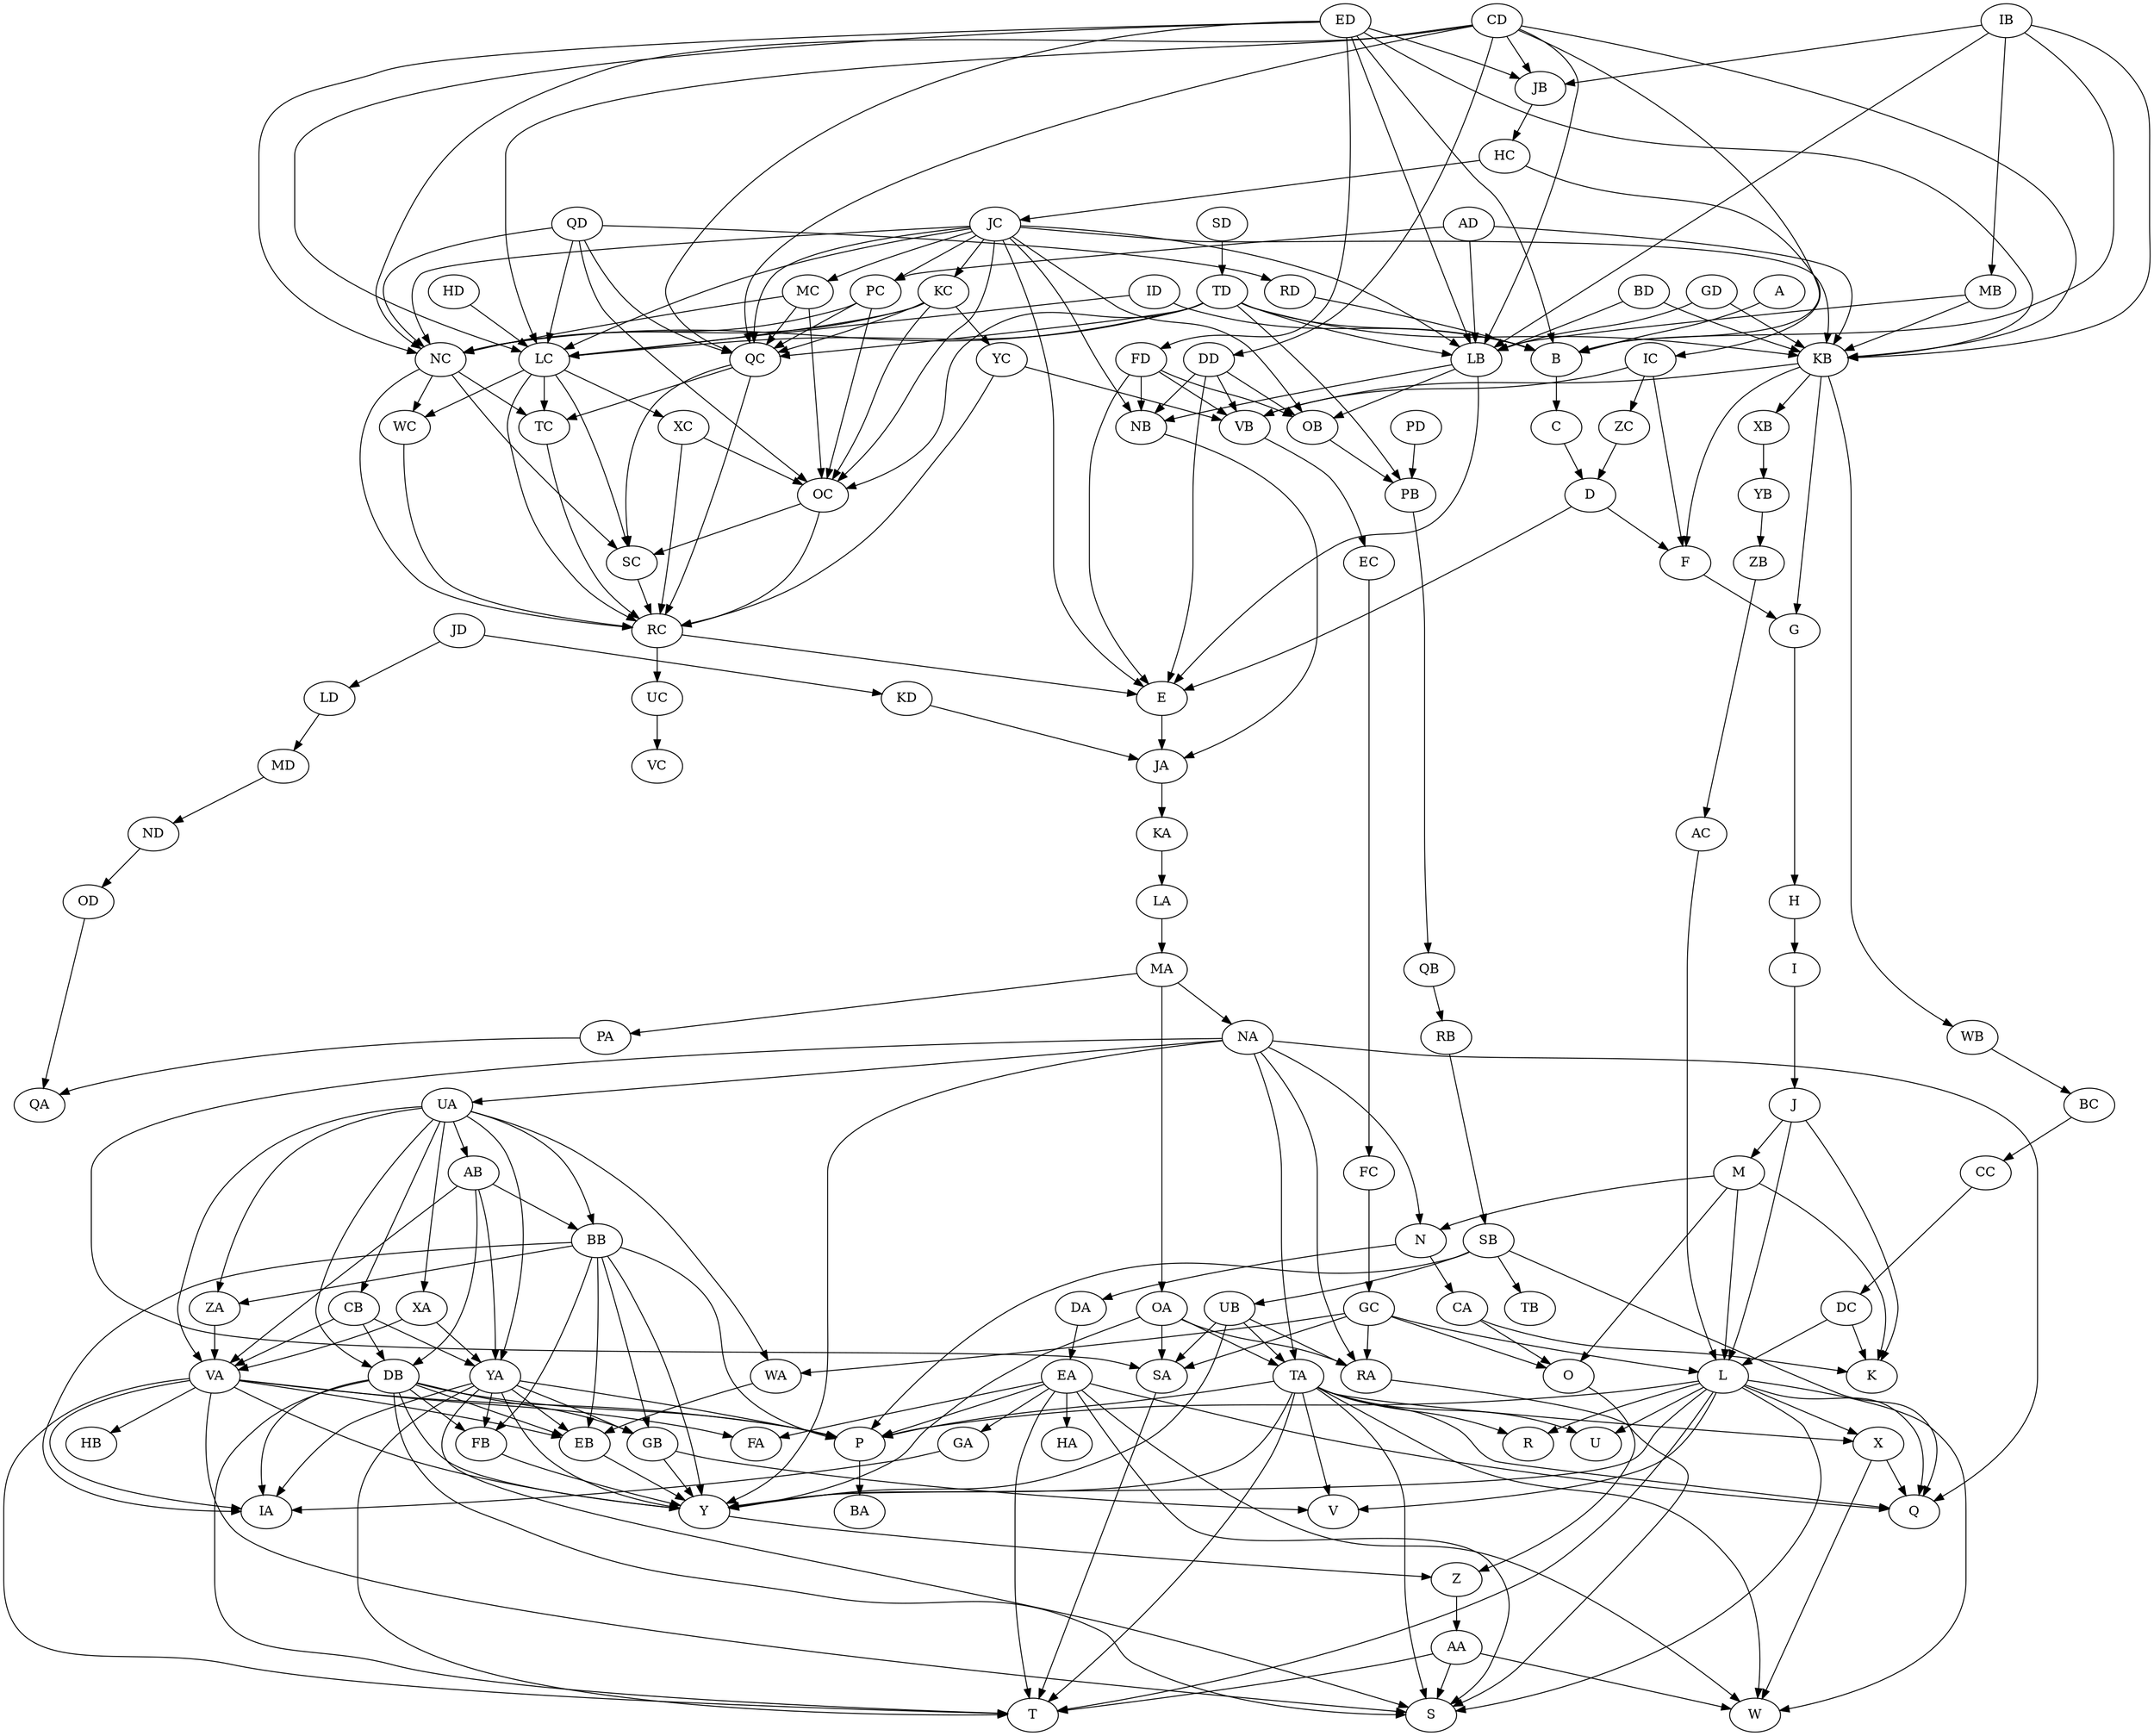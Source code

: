 digraph gcam {
	A -> B;
	B -> C;
	C -> D;
	D -> E;
	D -> F;
	F -> G;
	G -> H;
	H -> I;
	I -> J;
	J -> K;
	J -> L;
	J -> M;
	M -> N;
	M -> O;
	M -> K;
	M -> L;
	L -> P;
	L -> Q;
	L -> R;
	L -> S;
	L -> T;
	L -> U;
	L -> V;
	L -> W;
	L -> X;
	L -> Y;
	Y -> Z;
	Z -> AA;
	AA -> S;
	AA -> T;
	AA -> W;
	X -> Q;
	X -> W;
	P -> BA;
	O -> Z;
	N -> CA;
	N -> DA;
	DA -> EA;
	EA -> P;
	EA -> Q;
	EA -> FA;
	EA -> S;
	EA -> T;
	EA -> W;
	EA -> GA;
	EA -> HA;
	GA -> IA;
	CA -> O;
	CA -> K;
	E -> JA;
	JA -> KA;
	KA -> LA;
	LA -> MA;
	MA -> NA;
	MA -> OA;
	MA -> PA;
	PA -> QA;
	OA -> RA;
	OA -> SA;
	OA -> TA;
	OA -> Y;
	TA -> P;
	TA -> Q;
	TA -> R;
	TA -> S;
	TA -> T;
	TA -> U;
	TA -> V;
	TA -> W;
	TA -> X;
	TA -> Y;
	SA -> T;
	RA -> S;
	NA -> N;
	NA -> RA;
	NA -> SA;
	NA -> Q;
	NA -> UA;
	NA -> TA;
	NA -> Y;
	UA -> VA;
	UA -> WA;
	UA -> XA;
	UA -> YA;
	UA -> ZA;
	UA -> AB;
	UA -> BB;
	UA -> CB;
	UA -> DB;
	DB -> EB;
	DB -> P;
	DB -> FB;
	DB -> IA;
	DB -> GB;
	DB -> S;
	DB -> T;
	DB -> Y;
	GB -> V;
	GB -> Y;
	FB -> Y;
	EB -> Y;
	CB -> VA;
	CB -> YA;
	CB -> DB;
	YA -> EB;
	YA -> P;
	YA -> FB;
	YA -> IA;
	YA -> GB;
	YA -> S;
	YA -> T;
	YA -> Y;
	VA -> EB;
	VA -> P;
	VA -> IA;
	VA -> FA;
	VA -> HB;
	VA -> S;
	VA -> T;
	VA -> Y;
	BB -> EB;
	BB -> P;
	BB -> FB;
	BB -> IA;
	BB -> ZA;
	BB -> GB;
	BB -> Y;
	ZA -> VA;
	AB -> VA;
	AB -> YA;
	AB -> BB;
	AB -> DB;
	XA -> VA;
	XA -> YA;
	WA -> EB;
	IB -> B;
	IB -> JB;
	IB -> KB;
	IB -> LB;
	IB -> MB;
	MB -> KB;
	MB -> LB;
	LB -> E;
	LB -> NB;
	LB -> OB;
	OB -> PB;
	PB -> QB;
	QB -> RB;
	RB -> SB;
	SB -> P;
	SB -> Q;
	SB -> TB;
	SB -> UB;
	UB -> RA;
	UB -> SA;
	UB -> TA;
	UB -> Y;
	NB -> JA;
	KB -> VB;
	KB -> WB;
	KB -> F;
	KB -> G;
	KB -> XB;
	XB -> YB;
	YB -> ZB;
	ZB -> AC;
	AC -> L;
	WB -> BC;
	BC -> CC;
	CC -> DC;
	DC -> K;
	DC -> L;
	VB -> EC;
	EC -> FC;
	FC -> GC;
	GC -> RA;
	GC -> SA;
	GC -> O;
	GC -> WA;
	GC -> L;
	JB -> HC;
	HC -> IC;
	HC -> JC;
	JC -> KC;
	JC -> LC;
	JC -> MC;
	JC -> E;
	JC -> NB;
	JC -> NC;
	JC -> OC;
	JC -> OB;
	JC -> PC;
	JC -> KB;
	JC -> LB;
	JC -> QC;
	QC -> RC;
	QC -> SC;
	QC -> TC;
	TC -> RC;
	RC -> UC;
	RC -> E;
	UC -> VC;
	SC -> RC;
	PC -> NC;
	PC -> OC;
	PC -> QC;
	OC -> RC;
	OC -> SC;
	NC -> RC;
	NC -> WC;
	NC -> SC;
	NC -> TC;
	WC -> RC;
	MC -> NC;
	MC -> OC;
	MC -> QC;
	LC -> RC;
	LC -> WC;
	LC -> XC;
	LC -> SC;
	LC -> TC;
	XC -> RC;
	XC -> OC;
	KC -> LC;
	KC -> YC;
	KC -> NC;
	KC -> OC;
	KC -> QC;
	YC -> VB;
	YC -> RC;
	IC -> ZC;
	IC -> VB;
	IC -> F;
	ZC -> D;
	AD -> PC;
	AD -> KB;
	AD -> LB;
	BD -> KB;
	BD -> LB;
	CD -> B;
	CD -> LC;
	CD -> DD;
	CD -> JB;
	CD -> NC;
	CD -> KB;
	CD -> LB;
	CD -> QC;
	DD -> VB;
	DD -> E;
	DD -> NB;
	DD -> OB;
	ED -> B;
	ED -> LC;
	ED -> FD;
	ED -> JB;
	ED -> NC;
	ED -> KB;
	ED -> LB;
	ED -> QC;
	FD -> VB;
	FD -> E;
	FD -> NB;
	FD -> OB;
	GD -> KB;
	GD -> LB;
	HD -> LC;
	ID -> B;
	ID -> LC;
	JD -> KD;
	JD -> LD;
	LD -> MD;
	MD -> ND;
	ND -> OD;
	OD -> QA;
	KD -> JA;
	PD -> PB;
	QD -> LC;
	QD -> NC;
	QD -> OC;
	QD -> RD;
	QD -> QC;
	RD -> B;
	SD -> TD;
	TD -> B;
	TD -> LC;
	TD -> PB;
	TD -> NC;
	TD -> OC;
	TD -> KB;
	TD -> LB;
	TD -> QC;
}
